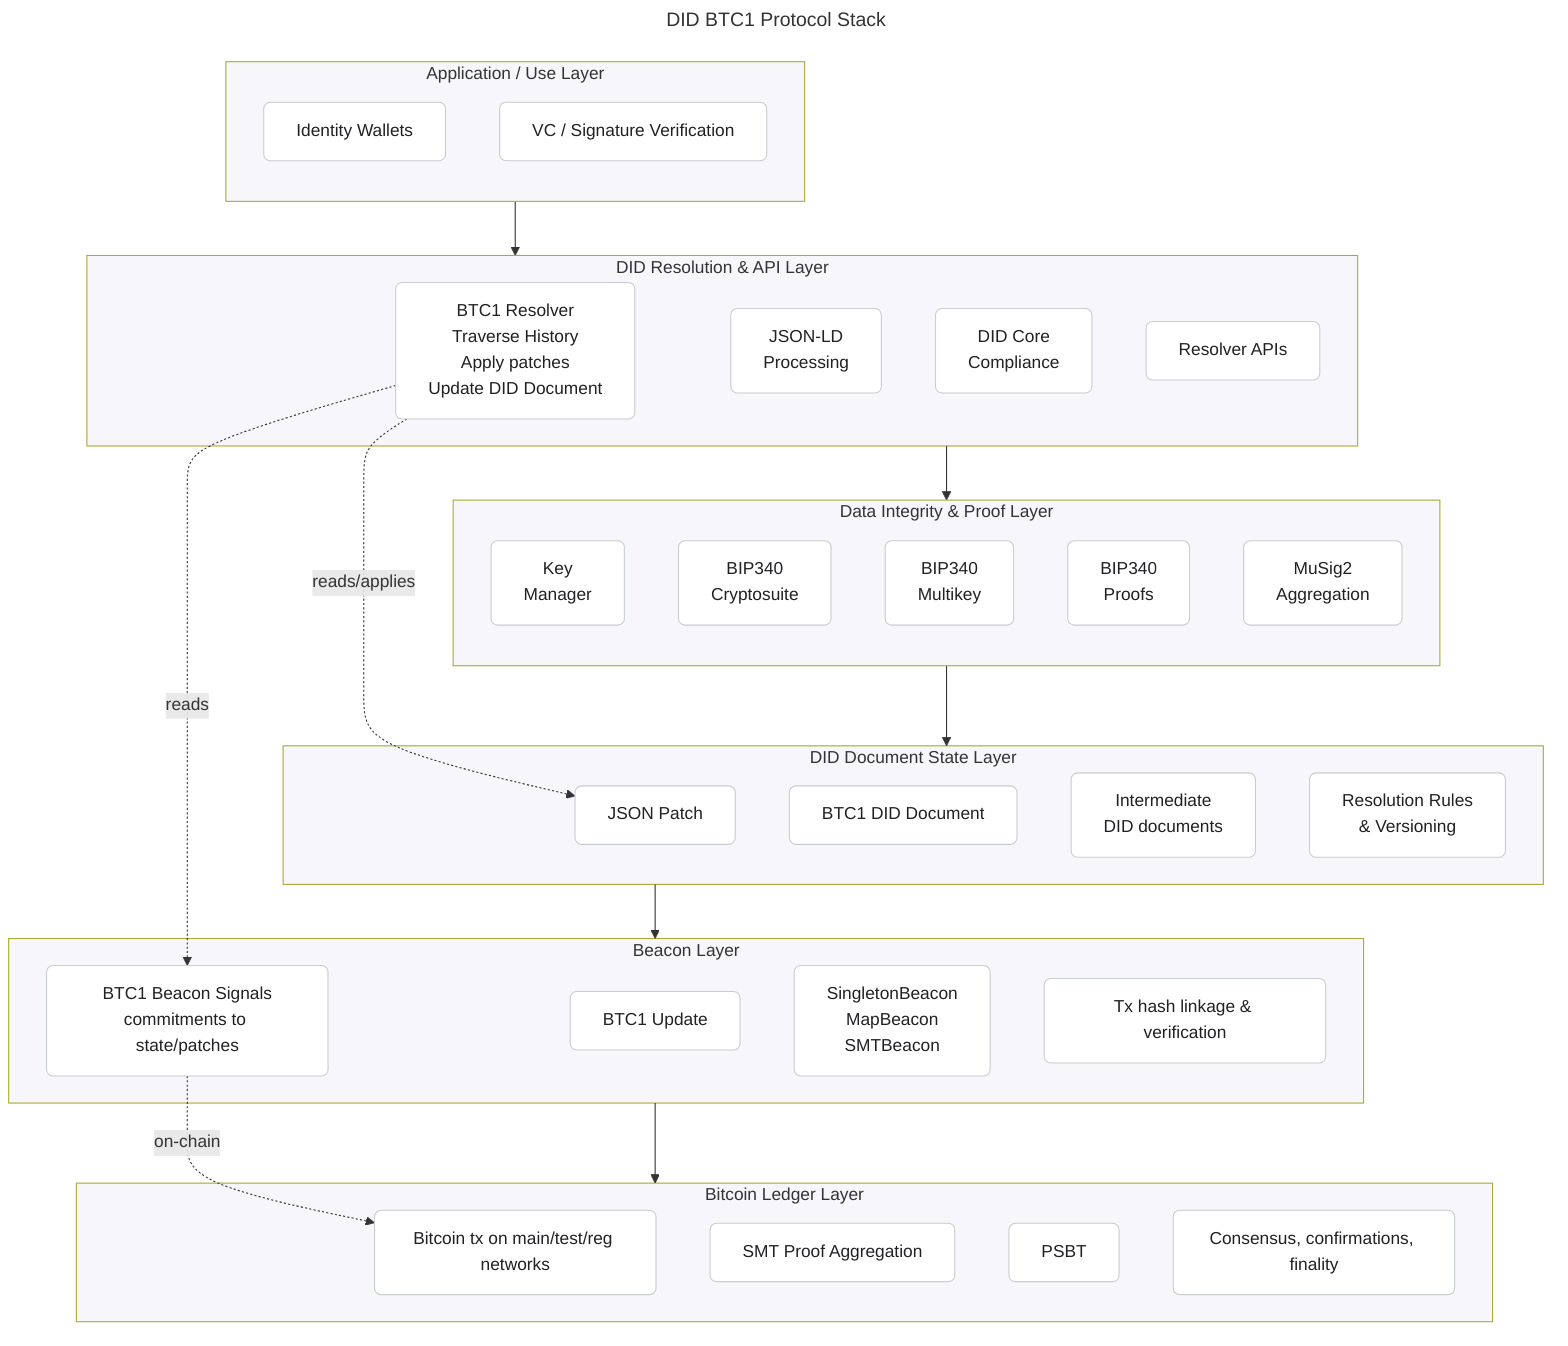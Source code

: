 ---
title: DID BTC1 Protocol Stack
---

graph TB
  %% ---------- Styles ----------
  classDef layer fill:#f7f7fb
  classDef comp fill:#ffffff,stroke:#c7cdd1,rx:6,ry:6,color:#202124

  %% ---------- Layers ----------
  subgraph L6[Application / Use Layer]
    direction TB
    Wallets[Identity Wallets]:::comp
    VCVerify[VC / Signature Verification]:::comp
  end

  subgraph L5[DID Resolution & API Layer]
    direction TB
    Resolver[BTC1 Resolver<br/>Traverse History<br>Apply patches<br>Update DID Document]:::comp
    JSONLD[JSON-LD<br/>Processing]:::comp
    DIDCore[DID Core<br/>Compliance]:::comp
    APIs[Resolver APIs]:::comp
  end

  subgraph L4[Data Integrity & Proof Layer]
    direction TB
    KeyMgr[Key<br/>Manager]:::comp
    BIP340Crypto[BIP340<br/>Cryptosuite]:::comp
    BIP340Multikey[BIP340<br/>Multikey]:::comp
    BIP340DIPCrypto[BIP340<br/>Proofs]:::comp
    MuSig[MuSig2<br/>Aggregation]:::comp
  end

  subgraph L3[DID Document State Layer]
    direction TB
    Patches[JSON Patch]:::comp
    Model[BTC1 DID Document]:::comp
    InterDoc[Intermediate<br/>DID documents]:::comp
    Rules[Resolution Rules<br/>& Versioning]:::comp
  end

  subgraph L2[Beacon Layer]
    direction TB
    Ops[BTC1 Update]:::comp
    Anchors[BTC1 Beacon Signals<br/>commitments to state/patches]:::comp
    Beacon[SingletonBeacon<br/>MapBeacon<br/>SMTBeacon]:::comp
    Linkage[Tx hash linkage & verification]:::comp
  end

  subgraph L1[Bitcoin Ledger Layer]
    direction TB
    BTC[Bitcoin tx on main/test/reg networks]:::comp
    OPRET[OP_RETURN CID Embedding]:::comp
    OPRET[SMT Proof Aggregation]:::comp
    PSBT["PSBT"]:::comp
    Finality[Consensus, confirmations, finality]:::comp
  end

  %% ---------- Layer connections ----------
  L6 --> L5 --> L4 --> L3 --> L2 --> L1

  %% Optional: show a typical data flow up & down (comment out if noisy)
  %% Resolver ==> uses proofs/state anchored on chain
  Resolver -.reads/applies.-> Patches
  Resolver -.reads.-> Anchors
  Anchors -.on-chain.-> BTC

  %% ---------- Apply layer framing ----------
  class L1,L2,L3,L4,L5,L6 layer
